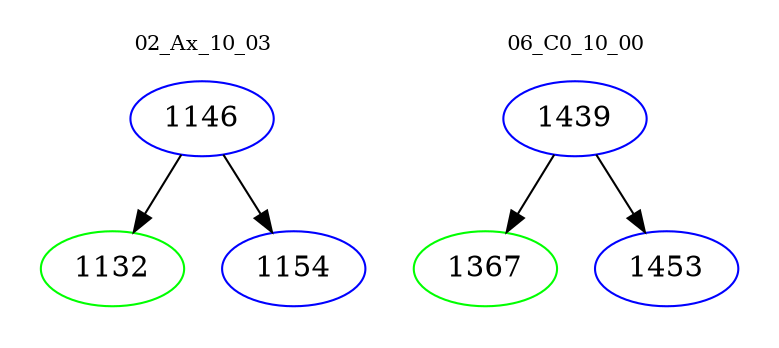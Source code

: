 digraph{
subgraph cluster_0 {
color = white
label = "02_Ax_10_03";
fontsize=10;
T0_1146 [label="1146", color="blue"]
T0_1146 -> T0_1132 [color="black"]
T0_1132 [label="1132", color="green"]
T0_1146 -> T0_1154 [color="black"]
T0_1154 [label="1154", color="blue"]
}
subgraph cluster_1 {
color = white
label = "06_C0_10_00";
fontsize=10;
T1_1439 [label="1439", color="blue"]
T1_1439 -> T1_1367 [color="black"]
T1_1367 [label="1367", color="green"]
T1_1439 -> T1_1453 [color="black"]
T1_1453 [label="1453", color="blue"]
}
}
